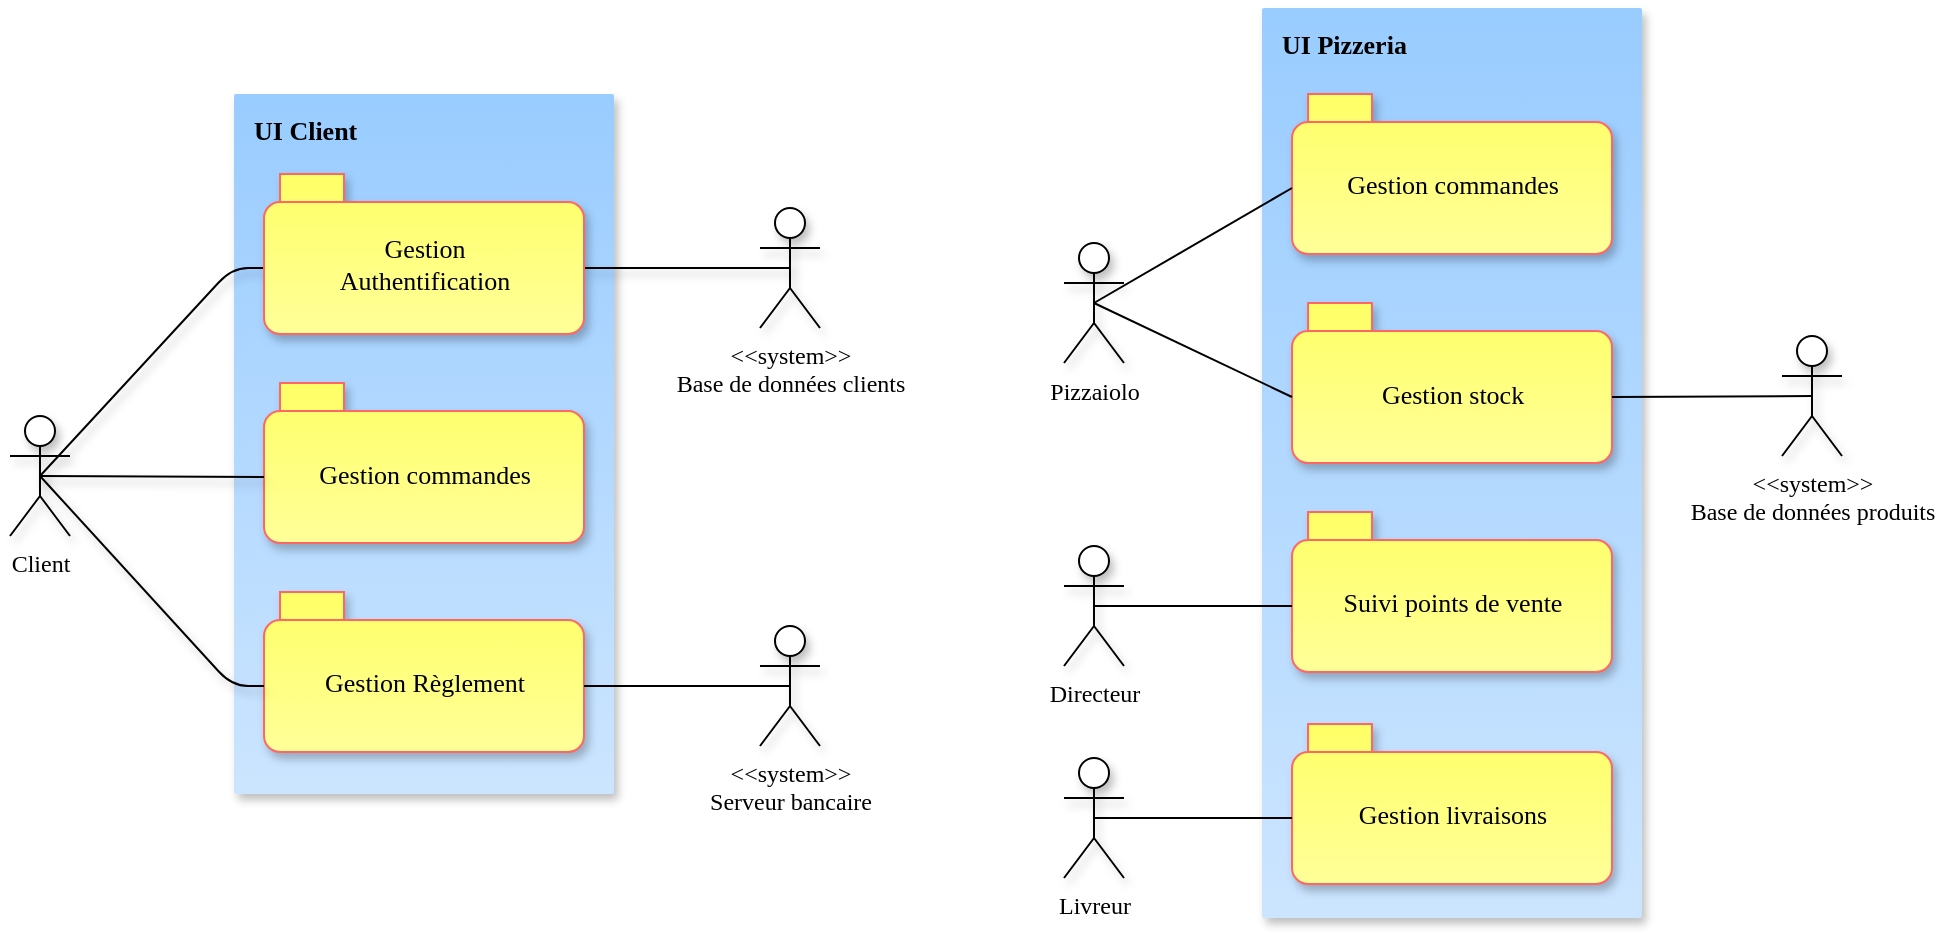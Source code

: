 <mxfile version="12.1.3" type="device" pages="1"><diagram id="ArqC0saQbsCZqtQp2xpG" name="Page-1"><mxGraphModel dx="2241" dy="1745" grid="0" gridSize="10" guides="1" tooltips="1" connect="1" arrows="1" fold="1" page="0" pageScale="1" pageWidth="827" pageHeight="1169" math="0" shadow="0"><root><mxCell id="0"/><mxCell id="1" parent="0"/><mxCell id="Qk_zV2XEycS5GEuF_BQI-2" value="UI Client" style="points=[[0,0,0],[0.25,0,0],[0.5,0,0],[0.75,0,0],[1,0,0],[1,0.25,0],[1,0.5,0],[1,0.75,0],[1,1,0],[0.75,1,0],[0.5,1,0],[0.25,1,0],[0,1,0],[0,0.75,0],[0,0.5,0],[0,0.25,0]];rounded=1;absoluteArcSize=1;arcSize=2;html=1;strokeColor=none;shadow=1;dashed=0;fontSize=13;align=left;verticalAlign=top;spacing=10;spacingTop=-4;fillColor=#99CCFF;fontFamily=Verdana;fontStyle=1;gradientColor=#CCE5FF;" parent="1" vertex="1"><mxGeometry x="-65" y="-692" width="190" height="350" as="geometry"/></mxCell><mxCell id="Qk_zV2XEycS5GEuF_BQI-4" value="&lt;div&gt;Gestion commandes&lt;/div&gt;" style="shape=folder;fontStyle=0;spacingTop=10;tabWidth=40;tabHeight=14;tabPosition=left;html=1;rounded=1;shadow=1;dashed=0;strokeColor=#FF6666;fillColor=#FFFF66;fontFamily=Verdana;fontSize=13;align=center;gradientColor=#FFFF99;" parent="1" vertex="1"><mxGeometry x="-50" y="-547.5" width="160" height="80" as="geometry"/></mxCell><mxCell id="Qk_zV2XEycS5GEuF_BQI-5" value="Gestion Règlement" style="shape=folder;fontStyle=0;spacingTop=10;tabWidth=40;tabHeight=14;tabPosition=left;html=1;rounded=1;shadow=1;dashed=0;strokeColor=#FF6666;fillColor=#FFFF66;fontFamily=Verdana;fontSize=13;align=center;gradientColor=#FFFF99;" parent="1" vertex="1"><mxGeometry x="-50" y="-443" width="160" height="80" as="geometry"/></mxCell><mxCell id="Qk_zV2XEycS5GEuF_BQI-7" value="&lt;div&gt;UI Pizzeria&lt;/div&gt;" style="points=[[0,0,0],[0.25,0,0],[0.5,0,0],[0.75,0,0],[1,0,0],[1,0.25,0],[1,0.5,0],[1,0.75,0],[1,1,0],[0.75,1,0],[0.5,1,0],[0.25,1,0],[0,1,0],[0,0.75,0],[0,0.5,0],[0,0.25,0]];rounded=1;absoluteArcSize=1;arcSize=2;html=1;strokeColor=none;shadow=1;dashed=0;fontSize=13;align=left;verticalAlign=top;spacing=10;spacingTop=-4;fillColor=#99CCFF;fontFamily=Verdana;fontStyle=1;gradientColor=#CCE5FF;" parent="1" vertex="1"><mxGeometry x="449" y="-735" width="190" height="455" as="geometry"/></mxCell><mxCell id="Qk_zV2XEycS5GEuF_BQI-8" value="Gestion commandes" style="shape=folder;fontStyle=0;spacingTop=10;tabWidth=40;tabHeight=14;tabPosition=left;html=1;rounded=1;shadow=1;dashed=0;strokeColor=#FF6666;fillColor=#FFFF66;fontFamily=Verdana;fontSize=13;align=center;gradientColor=#FFFF99;" parent="1" vertex="1"><mxGeometry x="464" y="-692" width="160" height="80" as="geometry"/></mxCell><mxCell id="Qk_zV2XEycS5GEuF_BQI-9" value="Gestion stock" style="shape=folder;fontStyle=0;spacingTop=10;tabWidth=40;tabHeight=14;tabPosition=left;html=1;rounded=1;shadow=1;dashed=0;strokeColor=#FF6666;fillColor=#FFFF66;fontFamily=Verdana;fontSize=13;align=center;gradientColor=#FFFF99;" parent="1" vertex="1"><mxGeometry x="464" y="-587.5" width="160" height="80" as="geometry"/></mxCell><mxCell id="Qk_zV2XEycS5GEuF_BQI-10" value="Suivi points de vente" style="shape=folder;fontStyle=0;spacingTop=10;tabWidth=40;tabHeight=14;tabPosition=left;html=1;rounded=1;shadow=1;dashed=0;strokeColor=#FF6666;fillColor=#FFFF66;fontFamily=Verdana;fontSize=13;align=center;gradientColor=#FFFF99;" parent="1" vertex="1"><mxGeometry x="464" y="-483" width="160" height="80" as="geometry"/></mxCell><mxCell id="Qk_zV2XEycS5GEuF_BQI-11" value="&lt;div style=&quot;font-size: 12px;&quot;&gt;Pizzaiolo&lt;/div&gt;" style="shape=umlActor;verticalLabelPosition=bottom;labelBackgroundColor=none;verticalAlign=top;html=1;outlineConnect=0;rounded=1;shadow=1;dashed=0;strokeColor=#000000;fillColor=#FFFFFF;fontFamily=Verdana;fontSize=12;align=center;fontColor=#000000;" parent="1" vertex="1"><mxGeometry x="350" y="-617.5" width="30" height="60" as="geometry"/></mxCell><mxCell id="Qk_zV2XEycS5GEuF_BQI-15" value="&lt;div style=&quot;font-size: 12px;&quot;&gt;&amp;lt;&amp;lt;system&amp;gt;&amp;gt;&lt;/div&gt;&lt;div style=&quot;font-size: 12px;&quot;&gt;Serveur bancaire&lt;br style=&quot;font-size: 12px;&quot;&gt;&lt;/div&gt;" style="shape=umlActor;verticalLabelPosition=bottom;labelBackgroundColor=none;verticalAlign=top;html=1;outlineConnect=0;rounded=1;shadow=1;dashed=0;strokeColor=#000000;fillColor=#FFFFFF;fontFamily=Verdana;fontSize=12;align=center;fontColor=#000000;" parent="1" vertex="1"><mxGeometry x="198" y="-426" width="30" height="60" as="geometry"/></mxCell><mxCell id="Qk_zV2XEycS5GEuF_BQI-16" value="&lt;div style=&quot;font-size: 12px;&quot;&gt;&amp;lt;&amp;lt;system&amp;gt;&amp;gt;&lt;/div&gt;&lt;div style=&quot;font-size: 12px;&quot;&gt;Base de données produits&lt;br style=&quot;font-size: 12px;&quot;&gt;&lt;/div&gt;" style="shape=umlActor;verticalLabelPosition=bottom;labelBackgroundColor=none;verticalAlign=top;html=1;outlineConnect=0;rounded=1;shadow=1;dashed=0;strokeColor=#000000;fillColor=#FFFFFF;fontFamily=Verdana;fontSize=12;align=center;fontColor=#000000;" parent="1" vertex="1"><mxGeometry x="709" y="-571" width="30" height="60" as="geometry"/></mxCell><mxCell id="Qk_zV2XEycS5GEuF_BQI-17" value="" style="endArrow=none;html=1;shadow=1;fontFamily=Verdana;fontSize=13;fontColor=#000000;exitX=0.5;exitY=0.5;exitDx=0;exitDy=0;exitPerimeter=0;entryX=0;entryY=0;entryDx=0;entryDy=47;entryPerimeter=0;" parent="1" source="Qk_zV2XEycS5GEuF_BQI-6" target="Qk_zV2XEycS5GEuF_BQI-4" edge="1"><mxGeometry width="50" height="50" relative="1" as="geometry"><mxPoint x="-101" y="-281" as="sourcePoint"/><mxPoint x="-51" y="-331" as="targetPoint"/></mxGeometry></mxCell><mxCell id="Qk_zV2XEycS5GEuF_BQI-18" value="" style="endArrow=none;html=1;shadow=1;fontFamily=Verdana;fontSize=13;fontColor=#000000;exitX=0.5;exitY=0.5;exitDx=0;exitDy=0;exitPerimeter=0;entryX=0;entryY=0;entryDx=0;entryDy=47;entryPerimeter=0;" parent="1" source="Qk_zV2XEycS5GEuF_BQI-6" target="Qk_zV2XEycS5GEuF_BQI-5" edge="1"><mxGeometry width="50" height="50" relative="1" as="geometry"><mxPoint x="-81" y="-447" as="sourcePoint"/><mxPoint x="-31" y="-497" as="targetPoint"/><Array as="points"><mxPoint x="-66" y="-396"/></Array></mxGeometry></mxCell><mxCell id="Qk_zV2XEycS5GEuF_BQI-19" value="" style="endArrow=none;html=1;shadow=1;fontFamily=Verdana;fontSize=13;fontColor=#000000;exitX=0.5;exitY=0.5;exitDx=0;exitDy=0;exitPerimeter=0;entryX=0;entryY=0;entryDx=0;entryDy=47;entryPerimeter=0;" parent="1" source="Qk_zV2XEycS5GEuF_BQI-6" target="Qk_zV2XEycS5GEuF_BQI-29" edge="1"><mxGeometry width="50" height="50" relative="1" as="geometry"><mxPoint x="-81" y="-261" as="sourcePoint"/><mxPoint x="-31" y="-311" as="targetPoint"/><Array as="points"><mxPoint x="-66" y="-605"/></Array></mxGeometry></mxCell><mxCell id="Qk_zV2XEycS5GEuF_BQI-20" value="" style="endArrow=none;html=1;shadow=1;fontFamily=Verdana;fontSize=13;fontColor=#000000;entryX=0.5;entryY=0.5;entryDx=0;entryDy=0;entryPerimeter=0;exitX=0;exitY=0;exitDx=160;exitDy=47;exitPerimeter=0;" parent="1" source="Qk_zV2XEycS5GEuF_BQI-29" target="Qk_zV2XEycS5GEuF_BQI-28" edge="1"><mxGeometry width="50" height="50" relative="1" as="geometry"><mxPoint x="-71" y="-251" as="sourcePoint"/><mxPoint x="-21" y="-301" as="targetPoint"/></mxGeometry></mxCell><mxCell id="Qk_zV2XEycS5GEuF_BQI-28" value="&lt;div style=&quot;font-size: 12px;&quot;&gt;&amp;lt;&amp;lt;system&amp;gt;&amp;gt;&lt;/div&gt;&lt;div style=&quot;font-size: 12px;&quot;&gt;Base de données clients&lt;br style=&quot;font-size: 12px;&quot;&gt;&lt;/div&gt;" style="shape=umlActor;verticalLabelPosition=bottom;labelBackgroundColor=none;verticalAlign=top;html=1;outlineConnect=0;rounded=1;shadow=1;dashed=0;strokeColor=#000000;fillColor=#FFFFFF;fontFamily=Verdana;fontSize=12;align=center;fontColor=#000000;" parent="1" vertex="1"><mxGeometry x="198" y="-635" width="30" height="60" as="geometry"/></mxCell><mxCell id="Qk_zV2XEycS5GEuF_BQI-29" value="&lt;div&gt;Gestion&lt;/div&gt;&lt;div&gt;Authentification&lt;/div&gt;" style="shape=folder;fontStyle=0;spacingTop=10;tabWidth=40;tabHeight=14;tabPosition=left;html=1;rounded=1;shadow=1;dashed=0;strokeColor=#FF6666;fillColor=#FFFF66;fontFamily=Verdana;fontSize=13;align=center;gradientColor=#FFFF99;" parent="1" vertex="1"><mxGeometry x="-50" y="-652" width="160" height="80" as="geometry"/></mxCell><mxCell id="Qk_zV2XEycS5GEuF_BQI-6" value="Client" style="shape=umlActor;verticalLabelPosition=bottom;labelBackgroundColor=none;verticalAlign=top;html=1;outlineConnect=0;rounded=1;shadow=1;dashed=0;strokeColor=#000000;fillColor=#FFFFFF;fontFamily=Verdana;fontSize=12;align=center;fontColor=#000000;" parent="1" vertex="1"><mxGeometry x="-177" y="-531" width="30" height="60" as="geometry"/></mxCell><mxCell id="Qk_zV2XEycS5GEuF_BQI-12" value="Livreur" style="shape=umlActor;verticalLabelPosition=bottom;labelBackgroundColor=none;verticalAlign=top;html=1;outlineConnect=0;rounded=1;shadow=1;dashed=0;strokeColor=#000000;fillColor=#FFFFFF;fontFamily=Verdana;fontSize=12;align=center;fontColor=#000000;" parent="1" vertex="1"><mxGeometry x="350" y="-360" width="30" height="60" as="geometry"/></mxCell><mxCell id="E8QhkLc0dsLPuj0vExnS-2" value="" style="endArrow=none;html=1;exitX=0;exitY=0;exitDx=160;exitDy=47;exitPerimeter=0;entryX=0.5;entryY=0.5;entryDx=0;entryDy=0;entryPerimeter=0;" edge="1" parent="1" source="Qk_zV2XEycS5GEuF_BQI-5" target="Qk_zV2XEycS5GEuF_BQI-15"><mxGeometry width="50" height="50" relative="1" as="geometry"><mxPoint x="-180" y="-261" as="sourcePoint"/><mxPoint x="208" y="-394" as="targetPoint"/></mxGeometry></mxCell><mxCell id="E8QhkLc0dsLPuj0vExnS-3" value="Gestion livraisons" style="shape=folder;fontStyle=0;spacingTop=10;tabWidth=40;tabHeight=14;tabPosition=left;html=1;rounded=1;shadow=1;dashed=0;strokeColor=#FF6666;fillColor=#FFFF66;fontFamily=Verdana;fontSize=13;align=center;gradientColor=#FFFF99;" vertex="1" parent="1"><mxGeometry x="464" y="-377" width="160" height="80" as="geometry"/></mxCell><mxCell id="E8QhkLc0dsLPuj0vExnS-4" value="Directeur" style="shape=umlActor;verticalLabelPosition=bottom;labelBackgroundColor=none;verticalAlign=top;html=1;outlineConnect=0;rounded=1;shadow=1;dashed=0;strokeColor=#000000;fillColor=#FFFFFF;fontFamily=Verdana;fontSize=12;align=center;fontColor=#000000;" vertex="1" parent="1"><mxGeometry x="350" y="-466" width="30" height="60" as="geometry"/></mxCell><mxCell id="E8QhkLc0dsLPuj0vExnS-7" value="" style="endArrow=none;html=1;exitX=0.5;exitY=0.5;exitDx=0;exitDy=0;exitPerimeter=0;entryX=0;entryY=0;entryDx=0;entryDy=47;entryPerimeter=0;" edge="1" parent="1" source="Qk_zV2XEycS5GEuF_BQI-11" target="Qk_zV2XEycS5GEuF_BQI-8"><mxGeometry width="50" height="50" relative="1" as="geometry"><mxPoint x="340" y="-724" as="sourcePoint"/><mxPoint x="390" y="-774" as="targetPoint"/></mxGeometry></mxCell><mxCell id="E8QhkLc0dsLPuj0vExnS-8" value="" style="endArrow=none;html=1;exitX=0.5;exitY=0.5;exitDx=0;exitDy=0;exitPerimeter=0;entryX=0;entryY=0;entryDx=0;entryDy=47;entryPerimeter=0;" edge="1" parent="1" source="Qk_zV2XEycS5GEuF_BQI-11" target="Qk_zV2XEycS5GEuF_BQI-9"><mxGeometry width="50" height="50" relative="1" as="geometry"><mxPoint x="120" y="-88" as="sourcePoint"/><mxPoint x="170" y="-138" as="targetPoint"/></mxGeometry></mxCell><mxCell id="E8QhkLc0dsLPuj0vExnS-9" value="" style="endArrow=none;html=1;entryX=0.5;entryY=0.5;entryDx=0;entryDy=0;entryPerimeter=0;exitX=0;exitY=0;exitDx=0;exitDy=47;exitPerimeter=0;" edge="1" parent="1" source="Qk_zV2XEycS5GEuF_BQI-10" target="E8QhkLc0dsLPuj0vExnS-4"><mxGeometry width="50" height="50" relative="1" as="geometry"><mxPoint x="345" y="-153" as="sourcePoint"/><mxPoint x="395" y="-203" as="targetPoint"/></mxGeometry></mxCell><mxCell id="E8QhkLc0dsLPuj0vExnS-10" value="" style="endArrow=none;html=1;exitX=0.5;exitY=0.5;exitDx=0;exitDy=0;exitPerimeter=0;entryX=0;entryY=0;entryDx=0;entryDy=47;entryPerimeter=0;" edge="1" parent="1" source="Qk_zV2XEycS5GEuF_BQI-12" target="E8QhkLc0dsLPuj0vExnS-3"><mxGeometry width="50" height="50" relative="1" as="geometry"><mxPoint x="140" y="-68" as="sourcePoint"/><mxPoint x="190" y="-118" as="targetPoint"/></mxGeometry></mxCell><mxCell id="E8QhkLc0dsLPuj0vExnS-11" value="" style="endArrow=none;html=1;entryX=0.5;entryY=0.5;entryDx=0;entryDy=0;entryPerimeter=0;exitX=0;exitY=0;exitDx=160;exitDy=47;exitPerimeter=0;" edge="1" parent="1" source="Qk_zV2XEycS5GEuF_BQI-9" target="Qk_zV2XEycS5GEuF_BQI-16"><mxGeometry width="50" height="50" relative="1" as="geometry"><mxPoint x="668" y="-602" as="sourcePoint"/><mxPoint x="718" y="-652" as="targetPoint"/></mxGeometry></mxCell></root></mxGraphModel></diagram></mxfile>